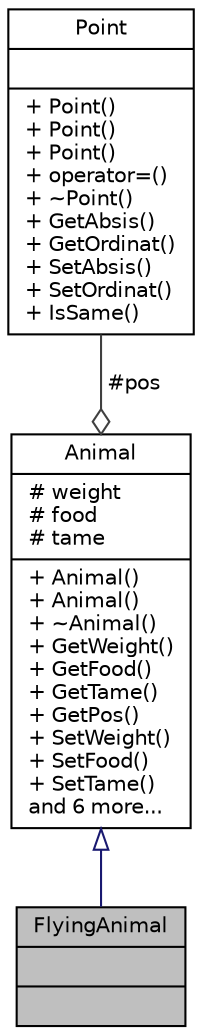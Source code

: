 digraph "FlyingAnimal"
{
  edge [fontname="Helvetica",fontsize="10",labelfontname="Helvetica",labelfontsize="10"];
  node [fontname="Helvetica",fontsize="10",shape=record];
  Node1 [label="{FlyingAnimal\n||}",height=0.2,width=0.4,color="black", fillcolor="grey75", style="filled", fontcolor="black"];
  Node2 -> Node1 [dir="back",color="midnightblue",fontsize="10",style="solid",arrowtail="onormal"];
  Node2 [label="{Animal\n|# weight\l# food\l# tame\l|+ Animal()\l+ Animal()\l+ ~Animal()\l+ GetWeight()\l+ GetFood()\l+ GetTame()\l+ GetPos()\l+ SetWeight()\l+ SetFood()\l+ SetTame()\land 6 more...\l}",height=0.2,width=0.4,color="black", fillcolor="white", style="filled",URL="$classAnimal.html"];
  Node3 -> Node2 [color="grey25",fontsize="10",style="solid",label=" #pos" ,arrowhead="odiamond"];
  Node3 [label="{Point\n||+ Point()\l+ Point()\l+ Point()\l+ operator=()\l+ ~Point()\l+ GetAbsis()\l+ GetOrdinat()\l+ SetAbsis()\l+ SetOrdinat()\l+ IsSame()\l}",height=0.2,width=0.4,color="black", fillcolor="white", style="filled",URL="$classPoint.html"];
}
